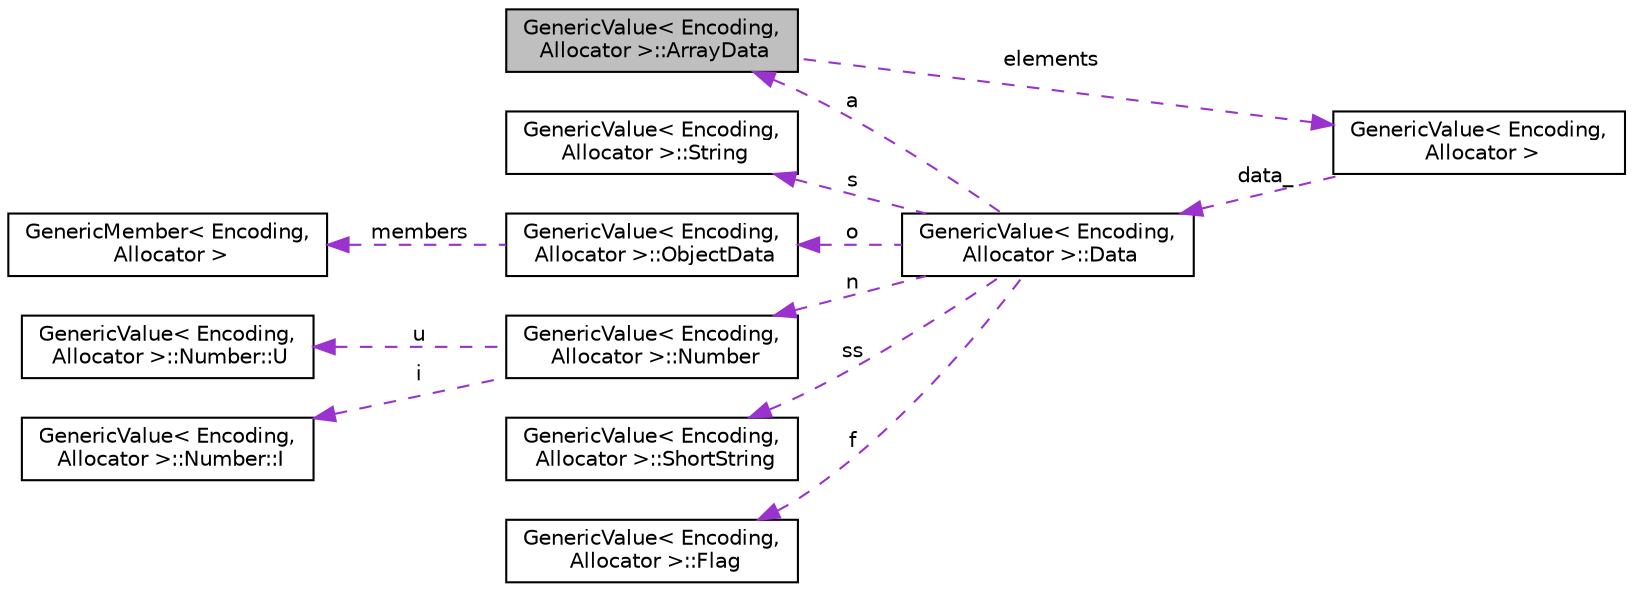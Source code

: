 digraph "GenericValue&lt; Encoding, Allocator &gt;::ArrayData"
{
  edge [fontname="Helvetica",fontsize="10",labelfontname="Helvetica",labelfontsize="10"];
  node [fontname="Helvetica",fontsize="10",shape=record];
  rankdir="LR";
  Node1 [label="GenericValue\< Encoding,\l Allocator \>::ArrayData",height=0.2,width=0.4,color="black", fillcolor="grey75", style="filled", fontcolor="black"];
  Node2 -> Node1 [dir="back",color="darkorchid3",fontsize="10",style="dashed",label=" elements" ];
  Node2 [label="GenericValue\< Encoding,\l Allocator \>",height=0.2,width=0.4,color="black", fillcolor="white", style="filled",URL="$class_generic_value.html",tooltip="Represents a JSON value. Use Value for UTF8 encoding and default allocator. "];
  Node3 -> Node2 [dir="back",color="darkorchid3",fontsize="10",style="dashed",label=" data_" ];
  Node3 [label="GenericValue\< Encoding,\l Allocator \>::Data",height=0.2,width=0.4,color="black", fillcolor="white", style="filled",URL="$union_generic_value_1_1_data.html"];
  Node4 -> Node3 [dir="back",color="darkorchid3",fontsize="10",style="dashed",label=" s" ];
  Node4 [label="GenericValue\< Encoding,\l Allocator \>::String",height=0.2,width=0.4,color="black", fillcolor="white", style="filled",URL="$struct_generic_value_1_1_string.html"];
  Node1 -> Node3 [dir="back",color="darkorchid3",fontsize="10",style="dashed",label=" a" ];
  Node5 -> Node3 [dir="back",color="darkorchid3",fontsize="10",style="dashed",label=" o" ];
  Node5 [label="GenericValue\< Encoding,\l Allocator \>::ObjectData",height=0.2,width=0.4,color="black", fillcolor="white", style="filled",URL="$struct_generic_value_1_1_object_data.html"];
  Node6 -> Node5 [dir="back",color="darkorchid3",fontsize="10",style="dashed",label=" members" ];
  Node6 [label="GenericMember\< Encoding,\l Allocator \>",height=0.2,width=0.4,color="black", fillcolor="white", style="filled",URL="$struct_generic_member.html",tooltip="Name-value pair in a JSON object value. "];
  Node7 -> Node3 [dir="back",color="darkorchid3",fontsize="10",style="dashed",label=" n" ];
  Node7 [label="GenericValue\< Encoding,\l Allocator \>::Number",height=0.2,width=0.4,color="black", fillcolor="white", style="filled",URL="$union_generic_value_1_1_number.html"];
  Node8 -> Node7 [dir="back",color="darkorchid3",fontsize="10",style="dashed",label=" u" ];
  Node8 [label="GenericValue\< Encoding,\l Allocator \>::Number::U",height=0.2,width=0.4,color="black", fillcolor="white", style="filled",URL="$struct_generic_value_1_1_number_1_1_u.html"];
  Node9 -> Node7 [dir="back",color="darkorchid3",fontsize="10",style="dashed",label=" i" ];
  Node9 [label="GenericValue\< Encoding,\l Allocator \>::Number::I",height=0.2,width=0.4,color="black", fillcolor="white", style="filled",URL="$struct_generic_value_1_1_number_1_1_i.html"];
  Node10 -> Node3 [dir="back",color="darkorchid3",fontsize="10",style="dashed",label=" ss" ];
  Node10 [label="GenericValue\< Encoding,\l Allocator \>::ShortString",height=0.2,width=0.4,color="black", fillcolor="white", style="filled",URL="$struct_generic_value_1_1_short_string.html"];
  Node11 -> Node3 [dir="back",color="darkorchid3",fontsize="10",style="dashed",label=" f" ];
  Node11 [label="GenericValue\< Encoding,\l Allocator \>::Flag",height=0.2,width=0.4,color="black", fillcolor="white", style="filled",URL="$struct_generic_value_1_1_flag.html"];
}
